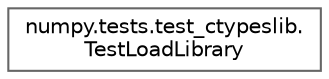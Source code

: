 digraph "Graphical Class Hierarchy"
{
 // LATEX_PDF_SIZE
  bgcolor="transparent";
  edge [fontname=Helvetica,fontsize=10,labelfontname=Helvetica,labelfontsize=10];
  node [fontname=Helvetica,fontsize=10,shape=box,height=0.2,width=0.4];
  rankdir="LR";
  Node0 [id="Node000000",label="numpy.tests.test_ctypeslib.\lTestLoadLibrary",height=0.2,width=0.4,color="grey40", fillcolor="white", style="filled",URL="$d9/d4e/classnumpy_1_1tests_1_1test__ctypeslib_1_1TestLoadLibrary.html",tooltip=" "];
}
